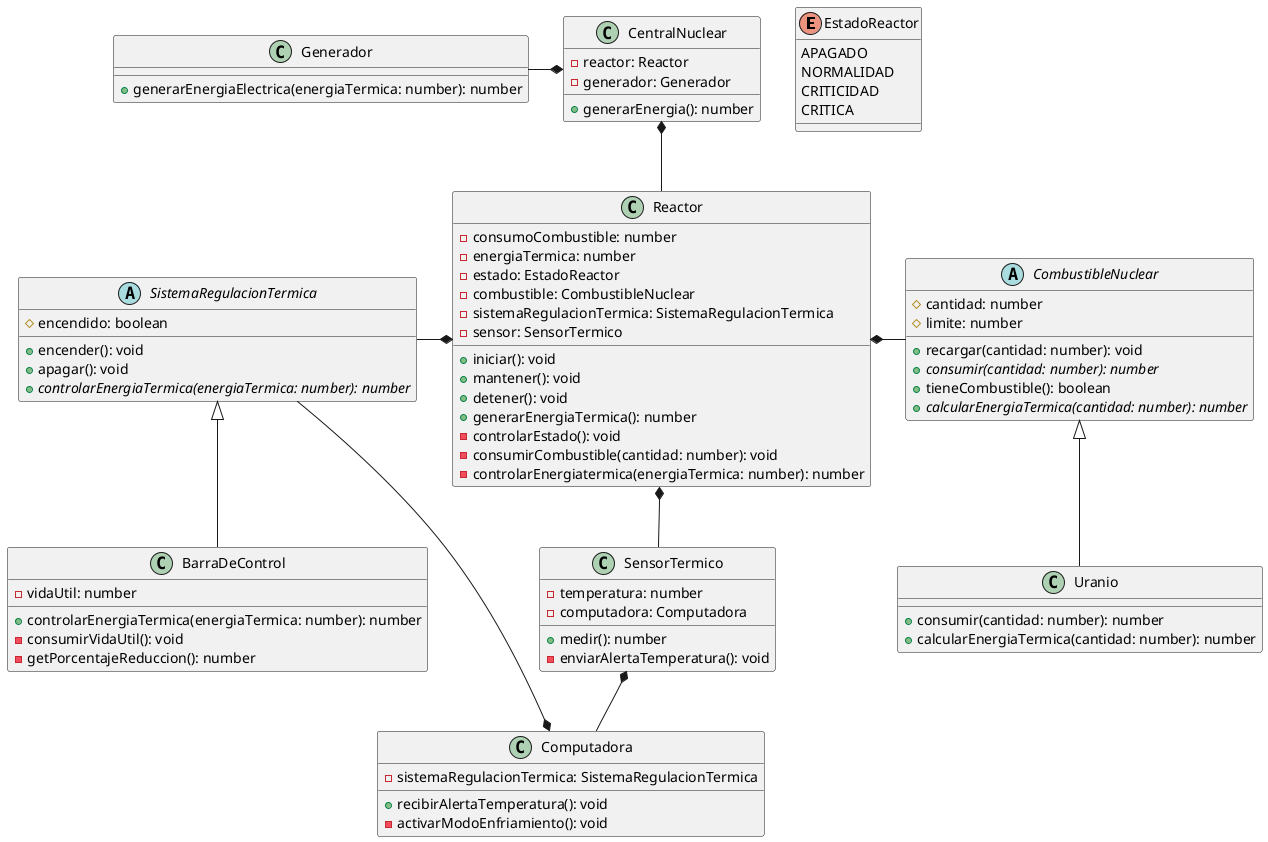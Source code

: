 @startuml DiagramaReactor

enum EstadoReactor {
  	APAGADO
  	NORMALIDAD
  	CRITICIDAD
  	CRITICA
}

abstract class CombustibleNuclear {
  	# cantidad: number
  	# limite: number

  	+ recargar(cantidad: number): void
  	+ {abstract} consumir(cantidad: number): number
  	+ tieneCombustible(): boolean
  	+ {abstract} calcularEnergiaTermica(cantidad: number): number
}

class Uranio extends CombustibleNuclear {
  	+ consumir(cantidad: number): number
  	+ calcularEnergiaTermica(cantidad: number): number
}

abstract class SistemaRegulacionTermica {
    # encendido: boolean

    + encender(): void
    + apagar(): void
    + {abstract} controlarEnergiaTermica(energiaTermica: number): number
}

class BarraDeControl extends SistemaRegulacionTermica {
    - vidaUtil: number

    + controlarEnergiaTermica(energiaTermica: number): number
	- consumirVidaUtil(): void
    - getPorcentajeReduccion(): number
}

class SensorTermico {
	- temperatura: number
	- computadora: Computadora

  	+ medir(): number
	- enviarAlertaTemperatura(): void
}

class Computadora {
  	- sistemaRegulacionTermica: SistemaRegulacionTermica

  	+ recibirAlertaTemperatura(): void
  	- activarModoEnfriamiento(): void
}

class Reactor {
	- consumoCombustible: number
	- energiaTermica: number
	- estado: EstadoReactor
	- combustible: CombustibleNuclear
	- sistemaRegulacionTermica: SistemaRegulacionTermica
	- sensor: SensorTermico

	+ iniciar(): void
	+ mantener(): void
	+ detener(): void
	+ generarEnergiaTermica(): number
	- controlarEstado(): void
	- consumirCombustible(cantidad: number): void
	- controlarEnergiatermica(energiaTermica: number): number
}

class Generador {
	+ generarEnergiaElectrica(energiaTermica: number): number
}

class CentralNuclear {
	- reactor: Reactor
	- generador: Generador

	+ generarEnergia(): number
}

' relaciones

Reactor *-r- CombustibleNuclear
Reactor *-- SensorTermico
Reactor *-l- SistemaRegulacionTermica

Computadora *-l- SistemaRegulacionTermica
SensorTermico *-- Computadora

CentralNuclear *-- Reactor
CentralNuclear *-l- Generador

@enduml